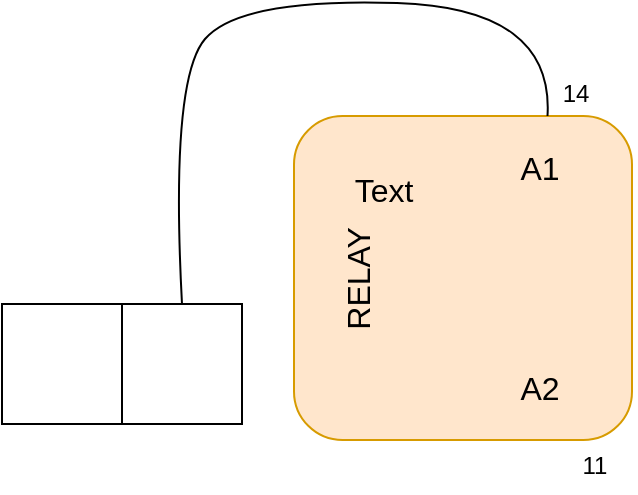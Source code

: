 <mxfile version="21.7.1" type="github">
  <diagram name="Page-1" id="mlqy6NxU03OyKlMlSbE0">
    <mxGraphModel dx="1239" dy="973" grid="0" gridSize="10" guides="1" tooltips="1" connect="1" arrows="1" fold="1" page="0" pageScale="1" pageWidth="850" pageHeight="1100" math="0" shadow="0">
      <root>
        <mxCell id="0" />
        <mxCell id="1" parent="0" />
        <mxCell id="MVbt9_RhA76U3nWx9K8z-3" value="" style="rounded=1;whiteSpace=wrap;html=1;fontSize=16;fillColor=#ffe6cc;strokeColor=#d79b00;" vertex="1" parent="1">
          <mxGeometry x="115" y="-271" width="169" height="162" as="geometry" />
        </mxCell>
        <mxCell id="MVbt9_RhA76U3nWx9K8z-4" value="" style="rounded=0;whiteSpace=wrap;html=1;fontSize=16;" vertex="1" parent="1">
          <mxGeometry x="-31" y="-177" width="120" height="60" as="geometry" />
        </mxCell>
        <mxCell id="MVbt9_RhA76U3nWx9K8z-5" value="" style="endArrow=none;html=1;rounded=0;fontSize=12;startSize=8;endSize=8;curved=1;entryX=0.5;entryY=0;entryDx=0;entryDy=0;exitX=0.5;exitY=1;exitDx=0;exitDy=0;" edge="1" parent="1" source="MVbt9_RhA76U3nWx9K8z-4" target="MVbt9_RhA76U3nWx9K8z-4">
          <mxGeometry width="50" height="50" relative="1" as="geometry">
            <mxPoint x="267" y="-299" as="sourcePoint" />
            <mxPoint x="317" y="-349" as="targetPoint" />
          </mxGeometry>
        </mxCell>
        <mxCell id="MVbt9_RhA76U3nWx9K8z-6" value="" style="endArrow=none;html=1;rounded=0;fontSize=12;startSize=8;endSize=8;curved=1;entryX=0.75;entryY=0;entryDx=0;entryDy=0;exitX=0.75;exitY=0;exitDx=0;exitDy=0;" edge="1" parent="1" source="MVbt9_RhA76U3nWx9K8z-4" target="MVbt9_RhA76U3nWx9K8z-3">
          <mxGeometry width="50" height="50" relative="1" as="geometry">
            <mxPoint x="175" y="-149" as="sourcePoint" />
            <mxPoint x="225" y="-199" as="targetPoint" />
            <Array as="points">
              <mxPoint x="53" y="-289" />
              <mxPoint x="88" y="-330" />
              <mxPoint x="245" y="-325" />
            </Array>
          </mxGeometry>
        </mxCell>
        <mxCell id="MVbt9_RhA76U3nWx9K8z-9" value="RELAY" style="text;html=1;strokeColor=none;fillColor=none;align=center;verticalAlign=middle;whiteSpace=wrap;rounded=0;fontSize=16;rotation=-90;" vertex="1" parent="1">
          <mxGeometry x="83" y="-230" width="128.44" height="80" as="geometry" />
        </mxCell>
        <mxCell id="MVbt9_RhA76U3nWx9K8z-11" value="A1" style="text;html=1;strokeColor=none;fillColor=none;align=center;verticalAlign=middle;whiteSpace=wrap;rounded=0;fontSize=16;" vertex="1" parent="1">
          <mxGeometry x="208" y="-260" width="60" height="30" as="geometry" />
        </mxCell>
        <mxCell id="MVbt9_RhA76U3nWx9K8z-12" value="A2" style="text;html=1;strokeColor=none;fillColor=none;align=center;verticalAlign=middle;whiteSpace=wrap;rounded=0;fontSize=16;" vertex="1" parent="1">
          <mxGeometry x="208" y="-150" width="60" height="30" as="geometry" />
        </mxCell>
        <mxCell id="MVbt9_RhA76U3nWx9K8z-14" value="&lt;font style=&quot;font-size: 12px;&quot;&gt;14&lt;/font&gt;" style="text;html=1;strokeColor=none;fillColor=none;align=center;verticalAlign=middle;whiteSpace=wrap;rounded=0;fontSize=16;" vertex="1" parent="1">
          <mxGeometry x="226" y="-299" width="60" height="30" as="geometry" />
        </mxCell>
        <mxCell id="MVbt9_RhA76U3nWx9K8z-15" value="Text" style="text;html=1;strokeColor=none;fillColor=none;align=center;verticalAlign=middle;whiteSpace=wrap;rounded=0;fontSize=16;" vertex="1" parent="1">
          <mxGeometry x="130" y="-249" width="60" height="30" as="geometry" />
        </mxCell>
        <mxCell id="MVbt9_RhA76U3nWx9K8z-16" value="&lt;font style=&quot;font-size: 12px;&quot;&gt;11&lt;/font&gt;" style="text;html=1;align=center;verticalAlign=middle;resizable=0;points=[];autosize=1;strokeColor=none;fillColor=none;fontSize=16;" vertex="1" parent="1">
          <mxGeometry x="250" y="-114" width="30" height="31" as="geometry" />
        </mxCell>
      </root>
    </mxGraphModel>
  </diagram>
</mxfile>
